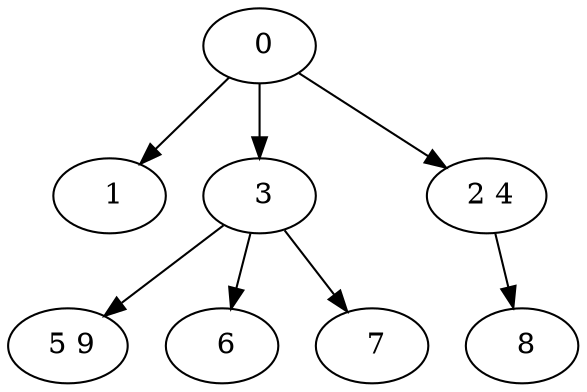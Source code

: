 digraph mytree {
" 0" -> " 1";
" 0" -> " 3";
" 0" -> " 2 4";
" 1";
" 3" -> " 5 9";
" 3" -> " 6";
" 3" -> " 7";
" 2 4" -> " 8";
" 5 9";
" 6";
" 7";
" 8";
}
